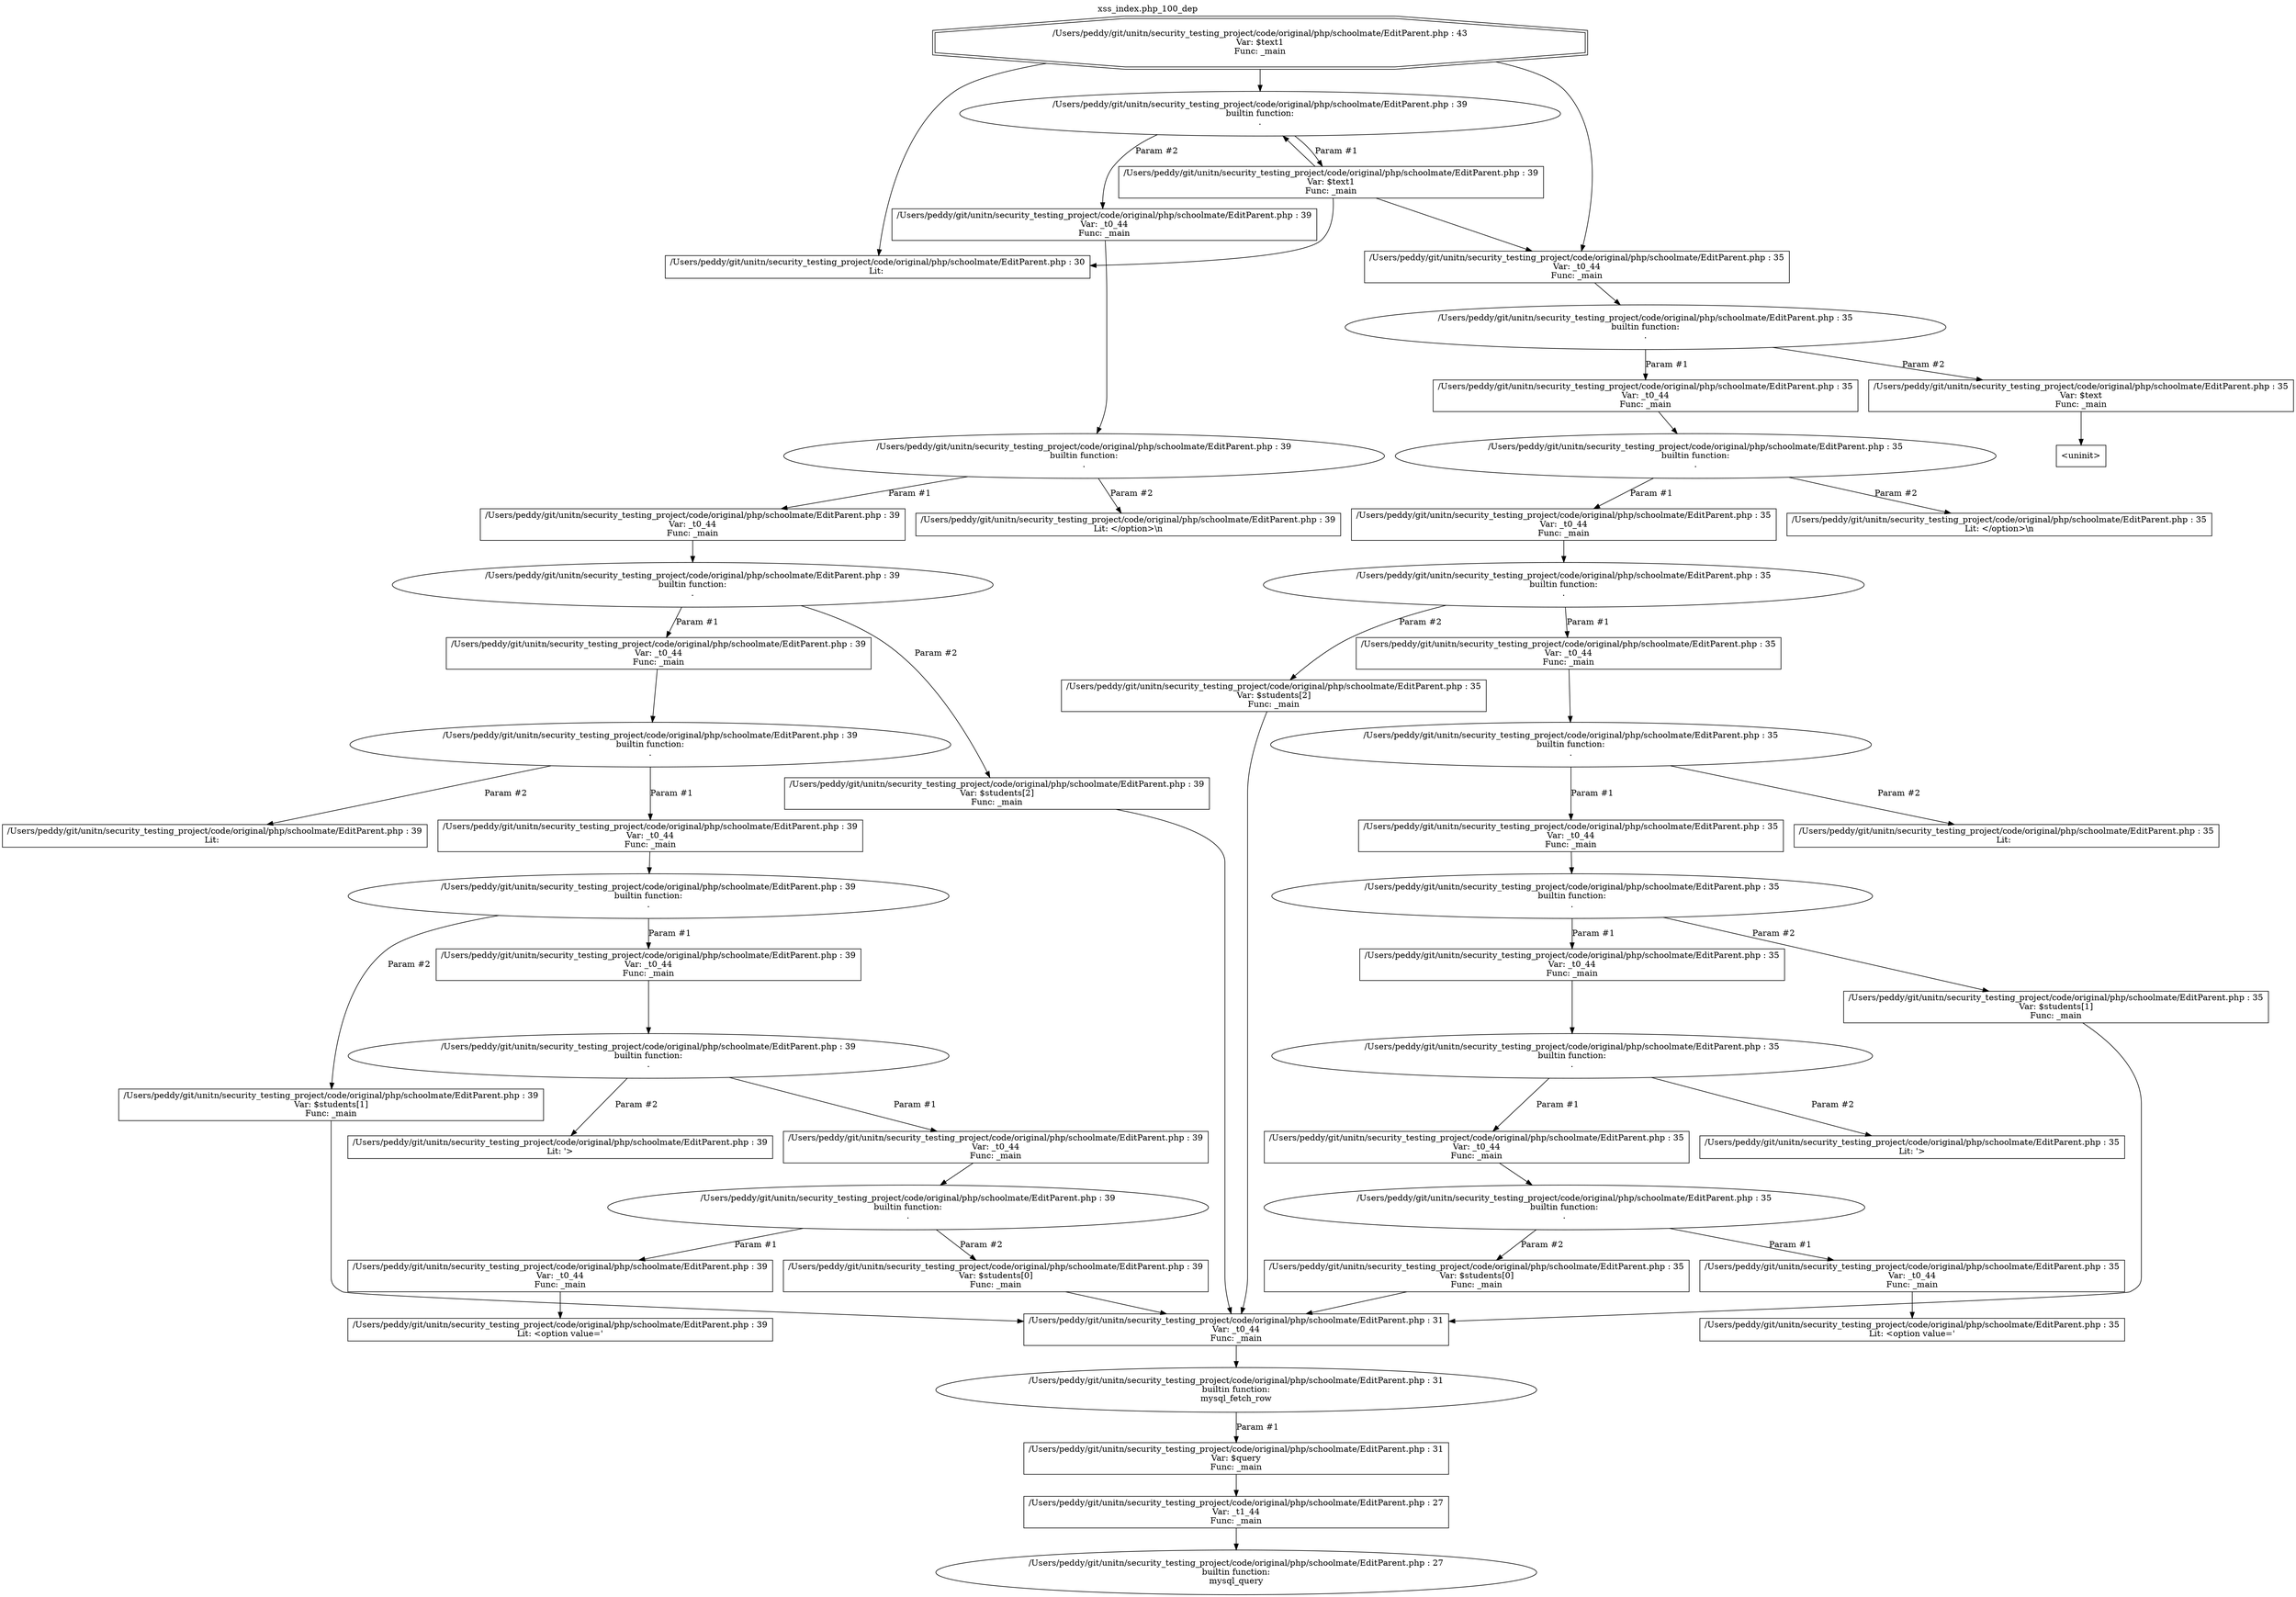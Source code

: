 digraph cfg {
  label="xss_index.php_100_dep";
  labelloc=t;
  n1 [shape=doubleoctagon, label="/Users/peddy/git/unitn/security_testing_project/code/original/php/schoolmate/EditParent.php : 43\nVar: $text1\nFunc: _main\n"];
  n2 [shape=box, label="/Users/peddy/git/unitn/security_testing_project/code/original/php/schoolmate/EditParent.php : 30\nLit: \n"];
  n3 [shape=ellipse, label="/Users/peddy/git/unitn/security_testing_project/code/original/php/schoolmate/EditParent.php : 39\nbuiltin function:\n.\n"];
  n4 [shape=box, label="/Users/peddy/git/unitn/security_testing_project/code/original/php/schoolmate/EditParent.php : 39\nVar: $text1\nFunc: _main\n"];
  n5 [shape=box, label="/Users/peddy/git/unitn/security_testing_project/code/original/php/schoolmate/EditParent.php : 35\nVar: _t0_44\nFunc: _main\n"];
  n6 [shape=ellipse, label="/Users/peddy/git/unitn/security_testing_project/code/original/php/schoolmate/EditParent.php : 35\nbuiltin function:\n.\n"];
  n7 [shape=box, label="/Users/peddy/git/unitn/security_testing_project/code/original/php/schoolmate/EditParent.php : 35\nVar: _t0_44\nFunc: _main\n"];
  n8 [shape=ellipse, label="/Users/peddy/git/unitn/security_testing_project/code/original/php/schoolmate/EditParent.php : 35\nbuiltin function:\n.\n"];
  n9 [shape=box, label="/Users/peddy/git/unitn/security_testing_project/code/original/php/schoolmate/EditParent.php : 35\nVar: _t0_44\nFunc: _main\n"];
  n10 [shape=ellipse, label="/Users/peddy/git/unitn/security_testing_project/code/original/php/schoolmate/EditParent.php : 35\nbuiltin function:\n.\n"];
  n11 [shape=box, label="/Users/peddy/git/unitn/security_testing_project/code/original/php/schoolmate/EditParent.php : 35\nVar: _t0_44\nFunc: _main\n"];
  n12 [shape=ellipse, label="/Users/peddy/git/unitn/security_testing_project/code/original/php/schoolmate/EditParent.php : 35\nbuiltin function:\n.\n"];
  n13 [shape=box, label="/Users/peddy/git/unitn/security_testing_project/code/original/php/schoolmate/EditParent.php : 35\nVar: _t0_44\nFunc: _main\n"];
  n14 [shape=ellipse, label="/Users/peddy/git/unitn/security_testing_project/code/original/php/schoolmate/EditParent.php : 35\nbuiltin function:\n.\n"];
  n15 [shape=box, label="/Users/peddy/git/unitn/security_testing_project/code/original/php/schoolmate/EditParent.php : 35\nVar: _t0_44\nFunc: _main\n"];
  n16 [shape=ellipse, label="/Users/peddy/git/unitn/security_testing_project/code/original/php/schoolmate/EditParent.php : 35\nbuiltin function:\n.\n"];
  n17 [shape=box, label="/Users/peddy/git/unitn/security_testing_project/code/original/php/schoolmate/EditParent.php : 35\nVar: _t0_44\nFunc: _main\n"];
  n18 [shape=ellipse, label="/Users/peddy/git/unitn/security_testing_project/code/original/php/schoolmate/EditParent.php : 35\nbuiltin function:\n.\n"];
  n19 [shape=box, label="/Users/peddy/git/unitn/security_testing_project/code/original/php/schoolmate/EditParent.php : 35\nVar: _t0_44\nFunc: _main\n"];
  n20 [shape=box, label="/Users/peddy/git/unitn/security_testing_project/code/original/php/schoolmate/EditParent.php : 35\nLit: <option value='\n"];
  n21 [shape=box, label="/Users/peddy/git/unitn/security_testing_project/code/original/php/schoolmate/EditParent.php : 35\nVar: $students[0]\nFunc: _main\n"];
  n22 [shape=box, label="/Users/peddy/git/unitn/security_testing_project/code/original/php/schoolmate/EditParent.php : 31\nVar: _t0_44\nFunc: _main\n"];
  n23 [shape=ellipse, label="/Users/peddy/git/unitn/security_testing_project/code/original/php/schoolmate/EditParent.php : 31\nbuiltin function:\nmysql_fetch_row\n"];
  n24 [shape=box, label="/Users/peddy/git/unitn/security_testing_project/code/original/php/schoolmate/EditParent.php : 31\nVar: $query\nFunc: _main\n"];
  n25 [shape=box, label="/Users/peddy/git/unitn/security_testing_project/code/original/php/schoolmate/EditParent.php : 27\nVar: _t1_44\nFunc: _main\n"];
  n26 [shape=ellipse, label="/Users/peddy/git/unitn/security_testing_project/code/original/php/schoolmate/EditParent.php : 27\nbuiltin function:\nmysql_query\n"];
  n27 [shape=box, label="/Users/peddy/git/unitn/security_testing_project/code/original/php/schoolmate/EditParent.php : 35\nLit: '>\n"];
  n28 [shape=box, label="/Users/peddy/git/unitn/security_testing_project/code/original/php/schoolmate/EditParent.php : 35\nVar: $students[1]\nFunc: _main\n"];
  n29 [shape=box, label="/Users/peddy/git/unitn/security_testing_project/code/original/php/schoolmate/EditParent.php : 35\nLit:  \n"];
  n30 [shape=box, label="/Users/peddy/git/unitn/security_testing_project/code/original/php/schoolmate/EditParent.php : 35\nVar: $students[2]\nFunc: _main\n"];
  n31 [shape=box, label="/Users/peddy/git/unitn/security_testing_project/code/original/php/schoolmate/EditParent.php : 35\nLit: </option>\\n\n"];
  n32 [shape=box, label="/Users/peddy/git/unitn/security_testing_project/code/original/php/schoolmate/EditParent.php : 35\nVar: $text\nFunc: _main\n"];
  n33 [shape=box, label="<uninit>"];
  n34 [shape=box, label="/Users/peddy/git/unitn/security_testing_project/code/original/php/schoolmate/EditParent.php : 39\nVar: _t0_44\nFunc: _main\n"];
  n35 [shape=ellipse, label="/Users/peddy/git/unitn/security_testing_project/code/original/php/schoolmate/EditParent.php : 39\nbuiltin function:\n.\n"];
  n36 [shape=box, label="/Users/peddy/git/unitn/security_testing_project/code/original/php/schoolmate/EditParent.php : 39\nVar: _t0_44\nFunc: _main\n"];
  n37 [shape=ellipse, label="/Users/peddy/git/unitn/security_testing_project/code/original/php/schoolmate/EditParent.php : 39\nbuiltin function:\n.\n"];
  n38 [shape=box, label="/Users/peddy/git/unitn/security_testing_project/code/original/php/schoolmate/EditParent.php : 39\nVar: _t0_44\nFunc: _main\n"];
  n39 [shape=ellipse, label="/Users/peddy/git/unitn/security_testing_project/code/original/php/schoolmate/EditParent.php : 39\nbuiltin function:\n.\n"];
  n40 [shape=box, label="/Users/peddy/git/unitn/security_testing_project/code/original/php/schoolmate/EditParent.php : 39\nVar: _t0_44\nFunc: _main\n"];
  n41 [shape=ellipse, label="/Users/peddy/git/unitn/security_testing_project/code/original/php/schoolmate/EditParent.php : 39\nbuiltin function:\n.\n"];
  n42 [shape=box, label="/Users/peddy/git/unitn/security_testing_project/code/original/php/schoolmate/EditParent.php : 39\nVar: _t0_44\nFunc: _main\n"];
  n43 [shape=ellipse, label="/Users/peddy/git/unitn/security_testing_project/code/original/php/schoolmate/EditParent.php : 39\nbuiltin function:\n.\n"];
  n44 [shape=box, label="/Users/peddy/git/unitn/security_testing_project/code/original/php/schoolmate/EditParent.php : 39\nVar: _t0_44\nFunc: _main\n"];
  n45 [shape=ellipse, label="/Users/peddy/git/unitn/security_testing_project/code/original/php/schoolmate/EditParent.php : 39\nbuiltin function:\n.\n"];
  n46 [shape=box, label="/Users/peddy/git/unitn/security_testing_project/code/original/php/schoolmate/EditParent.php : 39\nVar: _t0_44\nFunc: _main\n"];
  n47 [shape=box, label="/Users/peddy/git/unitn/security_testing_project/code/original/php/schoolmate/EditParent.php : 39\nLit: <option value='\n"];
  n48 [shape=box, label="/Users/peddy/git/unitn/security_testing_project/code/original/php/schoolmate/EditParent.php : 39\nVar: $students[0]\nFunc: _main\n"];
  n49 [shape=box, label="/Users/peddy/git/unitn/security_testing_project/code/original/php/schoolmate/EditParent.php : 39\nLit: '>\n"];
  n50 [shape=box, label="/Users/peddy/git/unitn/security_testing_project/code/original/php/schoolmate/EditParent.php : 39\nVar: $students[1]\nFunc: _main\n"];
  n51 [shape=box, label="/Users/peddy/git/unitn/security_testing_project/code/original/php/schoolmate/EditParent.php : 39\nLit:  \n"];
  n52 [shape=box, label="/Users/peddy/git/unitn/security_testing_project/code/original/php/schoolmate/EditParent.php : 39\nVar: $students[2]\nFunc: _main\n"];
  n53 [shape=box, label="/Users/peddy/git/unitn/security_testing_project/code/original/php/schoolmate/EditParent.php : 39\nLit: </option>\\n\n"];
  n1 -> n2;
  n1 -> n3;
  n1 -> n5;
  n4 -> n2;
  n4 -> n3;
  n4 -> n5;
  n5 -> n6;
  n7 -> n8;
  n9 -> n10;
  n11 -> n12;
  n13 -> n14;
  n15 -> n16;
  n17 -> n18;
  n19 -> n20;
  n18 -> n19[label="Param #1"];
  n18 -> n21[label="Param #2"];
  n22 -> n23;
  n25 -> n26;
  n24 -> n25;
  n23 -> n24[label="Param #1"];
  n21 -> n22;
  n16 -> n17[label="Param #1"];
  n16 -> n27[label="Param #2"];
  n14 -> n15[label="Param #1"];
  n14 -> n28[label="Param #2"];
  n28 -> n22;
  n12 -> n13[label="Param #1"];
  n12 -> n29[label="Param #2"];
  n10 -> n11[label="Param #1"];
  n10 -> n30[label="Param #2"];
  n30 -> n22;
  n8 -> n9[label="Param #1"];
  n8 -> n31[label="Param #2"];
  n6 -> n7[label="Param #1"];
  n6 -> n32[label="Param #2"];
  n32 -> n33;
  n3 -> n4[label="Param #1"];
  n3 -> n34[label="Param #2"];
  n34 -> n35;
  n36 -> n37;
  n38 -> n39;
  n40 -> n41;
  n42 -> n43;
  n44 -> n45;
  n46 -> n47;
  n45 -> n46[label="Param #1"];
  n45 -> n48[label="Param #2"];
  n48 -> n22;
  n43 -> n44[label="Param #1"];
  n43 -> n49[label="Param #2"];
  n41 -> n42[label="Param #1"];
  n41 -> n50[label="Param #2"];
  n50 -> n22;
  n39 -> n40[label="Param #1"];
  n39 -> n51[label="Param #2"];
  n37 -> n38[label="Param #1"];
  n37 -> n52[label="Param #2"];
  n52 -> n22;
  n35 -> n36[label="Param #1"];
  n35 -> n53[label="Param #2"];
}
